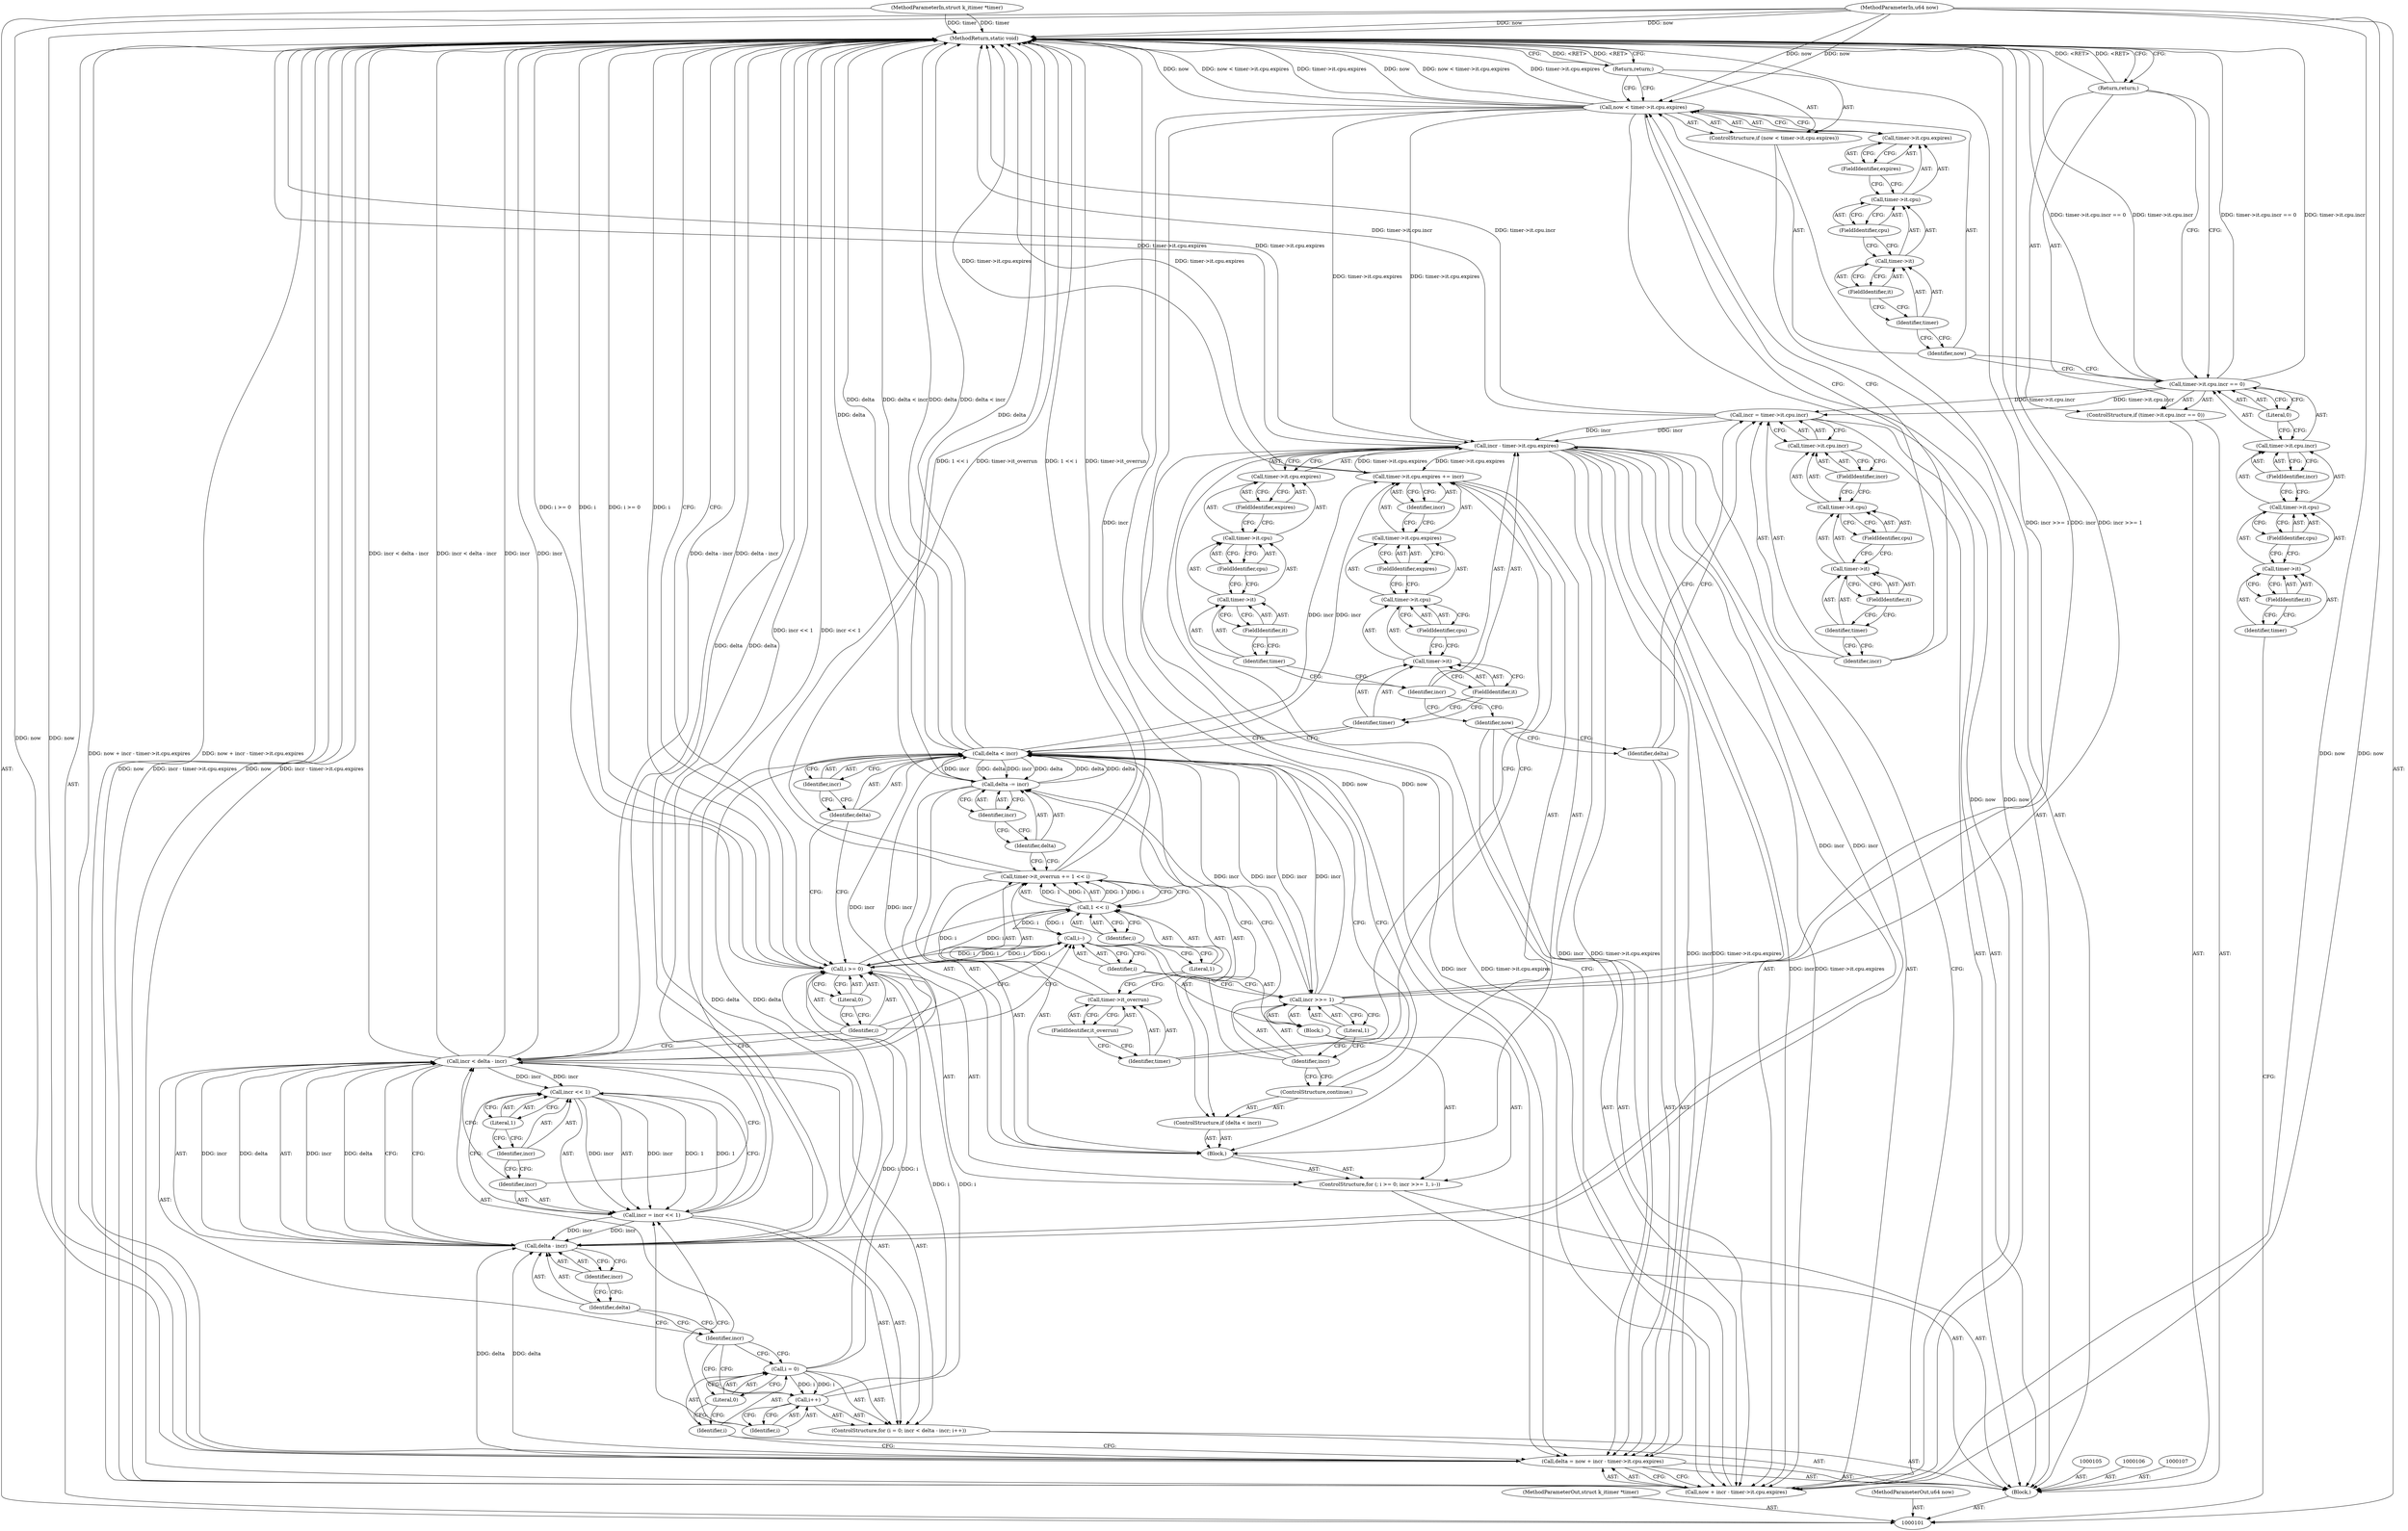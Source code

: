 digraph "1_linux_78c9c4dfbf8c04883941445a195276bb4bb92c76" {
"1000203" [label="(MethodReturn,static void)"];
"1000102" [label="(MethodParameterIn,struct k_itimer *timer)"];
"1000279" [label="(MethodParameterOut,struct k_itimer *timer)"];
"1000103" [label="(MethodParameterIn,u64 now)"];
"1000280" [label="(MethodParameterOut,u64 now)"];
"1000129" [label="(Return,return;)"];
"1000130" [label="(Call,incr = timer->it.cpu.incr)"];
"1000131" [label="(Identifier,incr)"];
"1000136" [label="(FieldIdentifier,it)"];
"1000137" [label="(FieldIdentifier,cpu)"];
"1000138" [label="(FieldIdentifier,incr)"];
"1000132" [label="(Call,timer->it.cpu.incr)"];
"1000133" [label="(Call,timer->it.cpu)"];
"1000134" [label="(Call,timer->it)"];
"1000135" [label="(Identifier,timer)"];
"1000139" [label="(Call,delta = now + incr - timer->it.cpu.expires)"];
"1000140" [label="(Identifier,delta)"];
"1000143" [label="(Call,incr - timer->it.cpu.expires)"];
"1000144" [label="(Identifier,incr)"];
"1000145" [label="(Call,timer->it.cpu.expires)"];
"1000146" [label="(Call,timer->it.cpu)"];
"1000147" [label="(Call,timer->it)"];
"1000148" [label="(Identifier,timer)"];
"1000149" [label="(FieldIdentifier,it)"];
"1000150" [label="(FieldIdentifier,cpu)"];
"1000151" [label="(FieldIdentifier,expires)"];
"1000141" [label="(Call,now + incr - timer->it.cpu.expires)"];
"1000142" [label="(Identifier,now)"];
"1000152" [label="(ControlStructure,for (i = 0; incr < delta - incr; i++))"];
"1000155" [label="(Literal,0)"];
"1000156" [label="(Call,incr < delta - incr)"];
"1000157" [label="(Identifier,incr)"];
"1000158" [label="(Call,delta - incr)"];
"1000159" [label="(Identifier,delta)"];
"1000160" [label="(Identifier,incr)"];
"1000161" [label="(Call,i++)"];
"1000162" [label="(Identifier,i)"];
"1000153" [label="(Call,i = 0)"];
"1000154" [label="(Identifier,i)"];
"1000167" [label="(Literal,1)"];
"1000163" [label="(Call,incr = incr << 1)"];
"1000164" [label="(Identifier,incr)"];
"1000165" [label="(Call,incr << 1)"];
"1000166" [label="(Identifier,incr)"];
"1000168" [label="(ControlStructure,for (; i >= 0; incr >>= 1, i--))"];
"1000171" [label="(Literal,0)"];
"1000172" [label="(Block,)"];
"1000173" [label="(Call,incr >>= 1)"];
"1000174" [label="(Identifier,incr)"];
"1000175" [label="(Literal,1)"];
"1000176" [label="(Call,i--)"];
"1000177" [label="(Identifier,i)"];
"1000178" [label="(Block,)"];
"1000169" [label="(Call,i >= 0)"];
"1000170" [label="(Identifier,i)"];
"1000104" [label="(Block,)"];
"1000182" [label="(Identifier,incr)"];
"1000179" [label="(ControlStructure,if (delta < incr))"];
"1000180" [label="(Call,delta < incr)"];
"1000181" [label="(Identifier,delta)"];
"1000183" [label="(ControlStructure,continue;)"];
"1000189" [label="(FieldIdentifier,it)"];
"1000190" [label="(FieldIdentifier,cpu)"];
"1000191" [label="(FieldIdentifier,expires)"];
"1000192" [label="(Identifier,incr)"];
"1000184" [label="(Call,timer->it.cpu.expires += incr)"];
"1000185" [label="(Call,timer->it.cpu.expires)"];
"1000186" [label="(Call,timer->it.cpu)"];
"1000187" [label="(Call,timer->it)"];
"1000188" [label="(Identifier,timer)"];
"1000193" [label="(Call,timer->it_overrun += 1 << i)"];
"1000194" [label="(Call,timer->it_overrun)"];
"1000195" [label="(Identifier,timer)"];
"1000197" [label="(Call,1 << i)"];
"1000198" [label="(Literal,1)"];
"1000199" [label="(Identifier,i)"];
"1000196" [label="(FieldIdentifier,it_overrun)"];
"1000202" [label="(Identifier,incr)"];
"1000200" [label="(Call,delta -= incr)"];
"1000201" [label="(Identifier,delta)"];
"1000108" [label="(ControlStructure,if (timer->it.cpu.incr == 0))"];
"1000114" [label="(FieldIdentifier,it)"];
"1000115" [label="(FieldIdentifier,cpu)"];
"1000116" [label="(FieldIdentifier,incr)"];
"1000117" [label="(Literal,0)"];
"1000109" [label="(Call,timer->it.cpu.incr == 0)"];
"1000110" [label="(Call,timer->it.cpu.incr)"];
"1000111" [label="(Call,timer->it.cpu)"];
"1000112" [label="(Call,timer->it)"];
"1000113" [label="(Identifier,timer)"];
"1000118" [label="(Return,return;)"];
"1000119" [label="(ControlStructure,if (now < timer->it.cpu.expires))"];
"1000122" [label="(Call,timer->it.cpu.expires)"];
"1000123" [label="(Call,timer->it.cpu)"];
"1000124" [label="(Call,timer->it)"];
"1000125" [label="(Identifier,timer)"];
"1000126" [label="(FieldIdentifier,it)"];
"1000127" [label="(FieldIdentifier,cpu)"];
"1000128" [label="(FieldIdentifier,expires)"];
"1000120" [label="(Call,now < timer->it.cpu.expires)"];
"1000121" [label="(Identifier,now)"];
"1000203" -> "1000101"  [label="AST: "];
"1000203" -> "1000118"  [label="CFG: "];
"1000203" -> "1000129"  [label="CFG: "];
"1000203" -> "1000169"  [label="CFG: "];
"1000129" -> "1000203"  [label="DDG: <RET>"];
"1000118" -> "1000203"  [label="DDG: <RET>"];
"1000158" -> "1000203"  [label="DDG: delta"];
"1000141" -> "1000203"  [label="DDG: now"];
"1000141" -> "1000203"  [label="DDG: incr - timer->it.cpu.expires"];
"1000184" -> "1000203"  [label="DDG: timer->it.cpu.expires"];
"1000169" -> "1000203"  [label="DDG: i >= 0"];
"1000169" -> "1000203"  [label="DDG: i"];
"1000180" -> "1000203"  [label="DDG: delta"];
"1000180" -> "1000203"  [label="DDG: delta < incr"];
"1000102" -> "1000203"  [label="DDG: timer"];
"1000193" -> "1000203"  [label="DDG: 1 << i"];
"1000193" -> "1000203"  [label="DDG: timer->it_overrun"];
"1000156" -> "1000203"  [label="DDG: incr < delta - incr"];
"1000156" -> "1000203"  [label="DDG: incr"];
"1000156" -> "1000203"  [label="DDG: delta - incr"];
"1000163" -> "1000203"  [label="DDG: incr << 1"];
"1000200" -> "1000203"  [label="DDG: delta"];
"1000130" -> "1000203"  [label="DDG: timer->it.cpu.incr"];
"1000139" -> "1000203"  [label="DDG: now + incr - timer->it.cpu.expires"];
"1000103" -> "1000203"  [label="DDG: now"];
"1000120" -> "1000203"  [label="DDG: now"];
"1000120" -> "1000203"  [label="DDG: now < timer->it.cpu.expires"];
"1000120" -> "1000203"  [label="DDG: timer->it.cpu.expires"];
"1000109" -> "1000203"  [label="DDG: timer->it.cpu.incr"];
"1000109" -> "1000203"  [label="DDG: timer->it.cpu.incr == 0"];
"1000173" -> "1000203"  [label="DDG: incr >>= 1"];
"1000173" -> "1000203"  [label="DDG: incr"];
"1000143" -> "1000203"  [label="DDG: timer->it.cpu.expires"];
"1000102" -> "1000101"  [label="AST: "];
"1000102" -> "1000203"  [label="DDG: timer"];
"1000279" -> "1000101"  [label="AST: "];
"1000103" -> "1000101"  [label="AST: "];
"1000103" -> "1000203"  [label="DDG: now"];
"1000103" -> "1000120"  [label="DDG: now"];
"1000103" -> "1000139"  [label="DDG: now"];
"1000103" -> "1000141"  [label="DDG: now"];
"1000280" -> "1000101"  [label="AST: "];
"1000129" -> "1000119"  [label="AST: "];
"1000129" -> "1000120"  [label="CFG: "];
"1000203" -> "1000129"  [label="CFG: "];
"1000129" -> "1000203"  [label="DDG: <RET>"];
"1000130" -> "1000104"  [label="AST: "];
"1000130" -> "1000132"  [label="CFG: "];
"1000131" -> "1000130"  [label="AST: "];
"1000132" -> "1000130"  [label="AST: "];
"1000140" -> "1000130"  [label="CFG: "];
"1000130" -> "1000203"  [label="DDG: timer->it.cpu.incr"];
"1000109" -> "1000130"  [label="DDG: timer->it.cpu.incr"];
"1000130" -> "1000143"  [label="DDG: incr"];
"1000131" -> "1000130"  [label="AST: "];
"1000131" -> "1000120"  [label="CFG: "];
"1000135" -> "1000131"  [label="CFG: "];
"1000136" -> "1000134"  [label="AST: "];
"1000136" -> "1000135"  [label="CFG: "];
"1000134" -> "1000136"  [label="CFG: "];
"1000137" -> "1000133"  [label="AST: "];
"1000137" -> "1000134"  [label="CFG: "];
"1000133" -> "1000137"  [label="CFG: "];
"1000138" -> "1000132"  [label="AST: "];
"1000138" -> "1000133"  [label="CFG: "];
"1000132" -> "1000138"  [label="CFG: "];
"1000132" -> "1000130"  [label="AST: "];
"1000132" -> "1000138"  [label="CFG: "];
"1000133" -> "1000132"  [label="AST: "];
"1000138" -> "1000132"  [label="AST: "];
"1000130" -> "1000132"  [label="CFG: "];
"1000133" -> "1000132"  [label="AST: "];
"1000133" -> "1000137"  [label="CFG: "];
"1000134" -> "1000133"  [label="AST: "];
"1000137" -> "1000133"  [label="AST: "];
"1000138" -> "1000133"  [label="CFG: "];
"1000134" -> "1000133"  [label="AST: "];
"1000134" -> "1000136"  [label="CFG: "];
"1000135" -> "1000134"  [label="AST: "];
"1000136" -> "1000134"  [label="AST: "];
"1000137" -> "1000134"  [label="CFG: "];
"1000135" -> "1000134"  [label="AST: "];
"1000135" -> "1000131"  [label="CFG: "];
"1000136" -> "1000135"  [label="CFG: "];
"1000139" -> "1000104"  [label="AST: "];
"1000139" -> "1000141"  [label="CFG: "];
"1000140" -> "1000139"  [label="AST: "];
"1000141" -> "1000139"  [label="AST: "];
"1000154" -> "1000139"  [label="CFG: "];
"1000139" -> "1000203"  [label="DDG: now + incr - timer->it.cpu.expires"];
"1000120" -> "1000139"  [label="DDG: now"];
"1000103" -> "1000139"  [label="DDG: now"];
"1000143" -> "1000139"  [label="DDG: incr"];
"1000143" -> "1000139"  [label="DDG: timer->it.cpu.expires"];
"1000139" -> "1000158"  [label="DDG: delta"];
"1000140" -> "1000139"  [label="AST: "];
"1000140" -> "1000130"  [label="CFG: "];
"1000142" -> "1000140"  [label="CFG: "];
"1000143" -> "1000141"  [label="AST: "];
"1000143" -> "1000145"  [label="CFG: "];
"1000144" -> "1000143"  [label="AST: "];
"1000145" -> "1000143"  [label="AST: "];
"1000141" -> "1000143"  [label="CFG: "];
"1000143" -> "1000203"  [label="DDG: timer->it.cpu.expires"];
"1000143" -> "1000139"  [label="DDG: incr"];
"1000143" -> "1000139"  [label="DDG: timer->it.cpu.expires"];
"1000143" -> "1000141"  [label="DDG: incr"];
"1000143" -> "1000141"  [label="DDG: timer->it.cpu.expires"];
"1000130" -> "1000143"  [label="DDG: incr"];
"1000120" -> "1000143"  [label="DDG: timer->it.cpu.expires"];
"1000143" -> "1000158"  [label="DDG: incr"];
"1000143" -> "1000184"  [label="DDG: timer->it.cpu.expires"];
"1000144" -> "1000143"  [label="AST: "];
"1000144" -> "1000142"  [label="CFG: "];
"1000148" -> "1000144"  [label="CFG: "];
"1000145" -> "1000143"  [label="AST: "];
"1000145" -> "1000151"  [label="CFG: "];
"1000146" -> "1000145"  [label="AST: "];
"1000151" -> "1000145"  [label="AST: "];
"1000143" -> "1000145"  [label="CFG: "];
"1000146" -> "1000145"  [label="AST: "];
"1000146" -> "1000150"  [label="CFG: "];
"1000147" -> "1000146"  [label="AST: "];
"1000150" -> "1000146"  [label="AST: "];
"1000151" -> "1000146"  [label="CFG: "];
"1000147" -> "1000146"  [label="AST: "];
"1000147" -> "1000149"  [label="CFG: "];
"1000148" -> "1000147"  [label="AST: "];
"1000149" -> "1000147"  [label="AST: "];
"1000150" -> "1000147"  [label="CFG: "];
"1000148" -> "1000147"  [label="AST: "];
"1000148" -> "1000144"  [label="CFG: "];
"1000149" -> "1000148"  [label="CFG: "];
"1000149" -> "1000147"  [label="AST: "];
"1000149" -> "1000148"  [label="CFG: "];
"1000147" -> "1000149"  [label="CFG: "];
"1000150" -> "1000146"  [label="AST: "];
"1000150" -> "1000147"  [label="CFG: "];
"1000146" -> "1000150"  [label="CFG: "];
"1000151" -> "1000145"  [label="AST: "];
"1000151" -> "1000146"  [label="CFG: "];
"1000145" -> "1000151"  [label="CFG: "];
"1000141" -> "1000139"  [label="AST: "];
"1000141" -> "1000143"  [label="CFG: "];
"1000142" -> "1000141"  [label="AST: "];
"1000143" -> "1000141"  [label="AST: "];
"1000139" -> "1000141"  [label="CFG: "];
"1000141" -> "1000203"  [label="DDG: now"];
"1000141" -> "1000203"  [label="DDG: incr - timer->it.cpu.expires"];
"1000120" -> "1000141"  [label="DDG: now"];
"1000103" -> "1000141"  [label="DDG: now"];
"1000143" -> "1000141"  [label="DDG: incr"];
"1000143" -> "1000141"  [label="DDG: timer->it.cpu.expires"];
"1000142" -> "1000141"  [label="AST: "];
"1000142" -> "1000140"  [label="CFG: "];
"1000144" -> "1000142"  [label="CFG: "];
"1000152" -> "1000104"  [label="AST: "];
"1000153" -> "1000152"  [label="AST: "];
"1000156" -> "1000152"  [label="AST: "];
"1000161" -> "1000152"  [label="AST: "];
"1000163" -> "1000152"  [label="AST: "];
"1000155" -> "1000153"  [label="AST: "];
"1000155" -> "1000154"  [label="CFG: "];
"1000153" -> "1000155"  [label="CFG: "];
"1000156" -> "1000152"  [label="AST: "];
"1000156" -> "1000158"  [label="CFG: "];
"1000157" -> "1000156"  [label="AST: "];
"1000158" -> "1000156"  [label="AST: "];
"1000164" -> "1000156"  [label="CFG: "];
"1000170" -> "1000156"  [label="CFG: "];
"1000156" -> "1000203"  [label="DDG: incr < delta - incr"];
"1000156" -> "1000203"  [label="DDG: incr"];
"1000156" -> "1000203"  [label="DDG: delta - incr"];
"1000158" -> "1000156"  [label="DDG: incr"];
"1000158" -> "1000156"  [label="DDG: delta"];
"1000156" -> "1000165"  [label="DDG: incr"];
"1000156" -> "1000180"  [label="DDG: incr"];
"1000157" -> "1000156"  [label="AST: "];
"1000157" -> "1000153"  [label="CFG: "];
"1000157" -> "1000161"  [label="CFG: "];
"1000159" -> "1000157"  [label="CFG: "];
"1000158" -> "1000156"  [label="AST: "];
"1000158" -> "1000160"  [label="CFG: "];
"1000159" -> "1000158"  [label="AST: "];
"1000160" -> "1000158"  [label="AST: "];
"1000156" -> "1000158"  [label="CFG: "];
"1000158" -> "1000203"  [label="DDG: delta"];
"1000158" -> "1000156"  [label="DDG: incr"];
"1000158" -> "1000156"  [label="DDG: delta"];
"1000139" -> "1000158"  [label="DDG: delta"];
"1000163" -> "1000158"  [label="DDG: incr"];
"1000143" -> "1000158"  [label="DDG: incr"];
"1000158" -> "1000180"  [label="DDG: delta"];
"1000159" -> "1000158"  [label="AST: "];
"1000159" -> "1000157"  [label="CFG: "];
"1000160" -> "1000159"  [label="CFG: "];
"1000160" -> "1000158"  [label="AST: "];
"1000160" -> "1000159"  [label="CFG: "];
"1000158" -> "1000160"  [label="CFG: "];
"1000161" -> "1000152"  [label="AST: "];
"1000161" -> "1000162"  [label="CFG: "];
"1000162" -> "1000161"  [label="AST: "];
"1000157" -> "1000161"  [label="CFG: "];
"1000153" -> "1000161"  [label="DDG: i"];
"1000161" -> "1000169"  [label="DDG: i"];
"1000162" -> "1000161"  [label="AST: "];
"1000162" -> "1000163"  [label="CFG: "];
"1000161" -> "1000162"  [label="CFG: "];
"1000153" -> "1000152"  [label="AST: "];
"1000153" -> "1000155"  [label="CFG: "];
"1000154" -> "1000153"  [label="AST: "];
"1000155" -> "1000153"  [label="AST: "];
"1000157" -> "1000153"  [label="CFG: "];
"1000153" -> "1000161"  [label="DDG: i"];
"1000153" -> "1000169"  [label="DDG: i"];
"1000154" -> "1000153"  [label="AST: "];
"1000154" -> "1000139"  [label="CFG: "];
"1000155" -> "1000154"  [label="CFG: "];
"1000167" -> "1000165"  [label="AST: "];
"1000167" -> "1000166"  [label="CFG: "];
"1000165" -> "1000167"  [label="CFG: "];
"1000163" -> "1000152"  [label="AST: "];
"1000163" -> "1000165"  [label="CFG: "];
"1000164" -> "1000163"  [label="AST: "];
"1000165" -> "1000163"  [label="AST: "];
"1000162" -> "1000163"  [label="CFG: "];
"1000163" -> "1000203"  [label="DDG: incr << 1"];
"1000163" -> "1000158"  [label="DDG: incr"];
"1000165" -> "1000163"  [label="DDG: incr"];
"1000165" -> "1000163"  [label="DDG: 1"];
"1000164" -> "1000163"  [label="AST: "];
"1000164" -> "1000156"  [label="CFG: "];
"1000166" -> "1000164"  [label="CFG: "];
"1000165" -> "1000163"  [label="AST: "];
"1000165" -> "1000167"  [label="CFG: "];
"1000166" -> "1000165"  [label="AST: "];
"1000167" -> "1000165"  [label="AST: "];
"1000163" -> "1000165"  [label="CFG: "];
"1000165" -> "1000163"  [label="DDG: incr"];
"1000165" -> "1000163"  [label="DDG: 1"];
"1000156" -> "1000165"  [label="DDG: incr"];
"1000166" -> "1000165"  [label="AST: "];
"1000166" -> "1000164"  [label="CFG: "];
"1000167" -> "1000166"  [label="CFG: "];
"1000168" -> "1000104"  [label="AST: "];
"1000169" -> "1000168"  [label="AST: "];
"1000172" -> "1000168"  [label="AST: "];
"1000178" -> "1000168"  [label="AST: "];
"1000171" -> "1000169"  [label="AST: "];
"1000171" -> "1000170"  [label="CFG: "];
"1000169" -> "1000171"  [label="CFG: "];
"1000172" -> "1000168"  [label="AST: "];
"1000173" -> "1000172"  [label="AST: "];
"1000176" -> "1000172"  [label="AST: "];
"1000173" -> "1000172"  [label="AST: "];
"1000173" -> "1000175"  [label="CFG: "];
"1000174" -> "1000173"  [label="AST: "];
"1000175" -> "1000173"  [label="AST: "];
"1000177" -> "1000173"  [label="CFG: "];
"1000173" -> "1000203"  [label="DDG: incr >>= 1"];
"1000173" -> "1000203"  [label="DDG: incr"];
"1000180" -> "1000173"  [label="DDG: incr"];
"1000173" -> "1000180"  [label="DDG: incr"];
"1000174" -> "1000173"  [label="AST: "];
"1000174" -> "1000183"  [label="CFG: "];
"1000174" -> "1000200"  [label="CFG: "];
"1000175" -> "1000174"  [label="CFG: "];
"1000175" -> "1000173"  [label="AST: "];
"1000175" -> "1000174"  [label="CFG: "];
"1000173" -> "1000175"  [label="CFG: "];
"1000176" -> "1000172"  [label="AST: "];
"1000176" -> "1000177"  [label="CFG: "];
"1000177" -> "1000176"  [label="AST: "];
"1000170" -> "1000176"  [label="CFG: "];
"1000176" -> "1000169"  [label="DDG: i"];
"1000197" -> "1000176"  [label="DDG: i"];
"1000169" -> "1000176"  [label="DDG: i"];
"1000177" -> "1000176"  [label="AST: "];
"1000177" -> "1000173"  [label="CFG: "];
"1000176" -> "1000177"  [label="CFG: "];
"1000178" -> "1000168"  [label="AST: "];
"1000179" -> "1000178"  [label="AST: "];
"1000184" -> "1000178"  [label="AST: "];
"1000193" -> "1000178"  [label="AST: "];
"1000200" -> "1000178"  [label="AST: "];
"1000169" -> "1000168"  [label="AST: "];
"1000169" -> "1000171"  [label="CFG: "];
"1000170" -> "1000169"  [label="AST: "];
"1000171" -> "1000169"  [label="AST: "];
"1000181" -> "1000169"  [label="CFG: "];
"1000203" -> "1000169"  [label="CFG: "];
"1000169" -> "1000203"  [label="DDG: i >= 0"];
"1000169" -> "1000203"  [label="DDG: i"];
"1000153" -> "1000169"  [label="DDG: i"];
"1000176" -> "1000169"  [label="DDG: i"];
"1000161" -> "1000169"  [label="DDG: i"];
"1000169" -> "1000176"  [label="DDG: i"];
"1000169" -> "1000197"  [label="DDG: i"];
"1000170" -> "1000169"  [label="AST: "];
"1000170" -> "1000176"  [label="CFG: "];
"1000170" -> "1000156"  [label="CFG: "];
"1000171" -> "1000170"  [label="CFG: "];
"1000104" -> "1000101"  [label="AST: "];
"1000105" -> "1000104"  [label="AST: "];
"1000106" -> "1000104"  [label="AST: "];
"1000107" -> "1000104"  [label="AST: "];
"1000108" -> "1000104"  [label="AST: "];
"1000119" -> "1000104"  [label="AST: "];
"1000130" -> "1000104"  [label="AST: "];
"1000139" -> "1000104"  [label="AST: "];
"1000152" -> "1000104"  [label="AST: "];
"1000168" -> "1000104"  [label="AST: "];
"1000182" -> "1000180"  [label="AST: "];
"1000182" -> "1000181"  [label="CFG: "];
"1000180" -> "1000182"  [label="CFG: "];
"1000179" -> "1000178"  [label="AST: "];
"1000180" -> "1000179"  [label="AST: "];
"1000183" -> "1000179"  [label="AST: "];
"1000180" -> "1000179"  [label="AST: "];
"1000180" -> "1000182"  [label="CFG: "];
"1000181" -> "1000180"  [label="AST: "];
"1000182" -> "1000180"  [label="AST: "];
"1000183" -> "1000180"  [label="CFG: "];
"1000188" -> "1000180"  [label="CFG: "];
"1000180" -> "1000203"  [label="DDG: delta"];
"1000180" -> "1000203"  [label="DDG: delta < incr"];
"1000180" -> "1000173"  [label="DDG: incr"];
"1000158" -> "1000180"  [label="DDG: delta"];
"1000200" -> "1000180"  [label="DDG: delta"];
"1000156" -> "1000180"  [label="DDG: incr"];
"1000173" -> "1000180"  [label="DDG: incr"];
"1000180" -> "1000184"  [label="DDG: incr"];
"1000180" -> "1000200"  [label="DDG: incr"];
"1000180" -> "1000200"  [label="DDG: delta"];
"1000181" -> "1000180"  [label="AST: "];
"1000181" -> "1000169"  [label="CFG: "];
"1000182" -> "1000181"  [label="CFG: "];
"1000183" -> "1000179"  [label="AST: "];
"1000183" -> "1000180"  [label="CFG: "];
"1000174" -> "1000183"  [label="CFG: "];
"1000189" -> "1000187"  [label="AST: "];
"1000189" -> "1000188"  [label="CFG: "];
"1000187" -> "1000189"  [label="CFG: "];
"1000190" -> "1000186"  [label="AST: "];
"1000190" -> "1000187"  [label="CFG: "];
"1000186" -> "1000190"  [label="CFG: "];
"1000191" -> "1000185"  [label="AST: "];
"1000191" -> "1000186"  [label="CFG: "];
"1000185" -> "1000191"  [label="CFG: "];
"1000192" -> "1000184"  [label="AST: "];
"1000192" -> "1000185"  [label="CFG: "];
"1000184" -> "1000192"  [label="CFG: "];
"1000184" -> "1000178"  [label="AST: "];
"1000184" -> "1000192"  [label="CFG: "];
"1000185" -> "1000184"  [label="AST: "];
"1000192" -> "1000184"  [label="AST: "];
"1000195" -> "1000184"  [label="CFG: "];
"1000184" -> "1000203"  [label="DDG: timer->it.cpu.expires"];
"1000180" -> "1000184"  [label="DDG: incr"];
"1000143" -> "1000184"  [label="DDG: timer->it.cpu.expires"];
"1000185" -> "1000184"  [label="AST: "];
"1000185" -> "1000191"  [label="CFG: "];
"1000186" -> "1000185"  [label="AST: "];
"1000191" -> "1000185"  [label="AST: "];
"1000192" -> "1000185"  [label="CFG: "];
"1000186" -> "1000185"  [label="AST: "];
"1000186" -> "1000190"  [label="CFG: "];
"1000187" -> "1000186"  [label="AST: "];
"1000190" -> "1000186"  [label="AST: "];
"1000191" -> "1000186"  [label="CFG: "];
"1000187" -> "1000186"  [label="AST: "];
"1000187" -> "1000189"  [label="CFG: "];
"1000188" -> "1000187"  [label="AST: "];
"1000189" -> "1000187"  [label="AST: "];
"1000190" -> "1000187"  [label="CFG: "];
"1000188" -> "1000187"  [label="AST: "];
"1000188" -> "1000180"  [label="CFG: "];
"1000189" -> "1000188"  [label="CFG: "];
"1000193" -> "1000178"  [label="AST: "];
"1000193" -> "1000197"  [label="CFG: "];
"1000194" -> "1000193"  [label="AST: "];
"1000197" -> "1000193"  [label="AST: "];
"1000201" -> "1000193"  [label="CFG: "];
"1000193" -> "1000203"  [label="DDG: 1 << i"];
"1000193" -> "1000203"  [label="DDG: timer->it_overrun"];
"1000197" -> "1000193"  [label="DDG: 1"];
"1000197" -> "1000193"  [label="DDG: i"];
"1000194" -> "1000193"  [label="AST: "];
"1000194" -> "1000196"  [label="CFG: "];
"1000195" -> "1000194"  [label="AST: "];
"1000196" -> "1000194"  [label="AST: "];
"1000198" -> "1000194"  [label="CFG: "];
"1000195" -> "1000194"  [label="AST: "];
"1000195" -> "1000184"  [label="CFG: "];
"1000196" -> "1000195"  [label="CFG: "];
"1000197" -> "1000193"  [label="AST: "];
"1000197" -> "1000199"  [label="CFG: "];
"1000198" -> "1000197"  [label="AST: "];
"1000199" -> "1000197"  [label="AST: "];
"1000193" -> "1000197"  [label="CFG: "];
"1000197" -> "1000176"  [label="DDG: i"];
"1000197" -> "1000193"  [label="DDG: 1"];
"1000197" -> "1000193"  [label="DDG: i"];
"1000169" -> "1000197"  [label="DDG: i"];
"1000198" -> "1000197"  [label="AST: "];
"1000198" -> "1000194"  [label="CFG: "];
"1000199" -> "1000198"  [label="CFG: "];
"1000199" -> "1000197"  [label="AST: "];
"1000199" -> "1000198"  [label="CFG: "];
"1000197" -> "1000199"  [label="CFG: "];
"1000196" -> "1000194"  [label="AST: "];
"1000196" -> "1000195"  [label="CFG: "];
"1000194" -> "1000196"  [label="CFG: "];
"1000202" -> "1000200"  [label="AST: "];
"1000202" -> "1000201"  [label="CFG: "];
"1000200" -> "1000202"  [label="CFG: "];
"1000200" -> "1000178"  [label="AST: "];
"1000200" -> "1000202"  [label="CFG: "];
"1000201" -> "1000200"  [label="AST: "];
"1000202" -> "1000200"  [label="AST: "];
"1000174" -> "1000200"  [label="CFG: "];
"1000200" -> "1000203"  [label="DDG: delta"];
"1000200" -> "1000180"  [label="DDG: delta"];
"1000180" -> "1000200"  [label="DDG: incr"];
"1000180" -> "1000200"  [label="DDG: delta"];
"1000201" -> "1000200"  [label="AST: "];
"1000201" -> "1000193"  [label="CFG: "];
"1000202" -> "1000201"  [label="CFG: "];
"1000108" -> "1000104"  [label="AST: "];
"1000109" -> "1000108"  [label="AST: "];
"1000118" -> "1000108"  [label="AST: "];
"1000114" -> "1000112"  [label="AST: "];
"1000114" -> "1000113"  [label="CFG: "];
"1000112" -> "1000114"  [label="CFG: "];
"1000115" -> "1000111"  [label="AST: "];
"1000115" -> "1000112"  [label="CFG: "];
"1000111" -> "1000115"  [label="CFG: "];
"1000116" -> "1000110"  [label="AST: "];
"1000116" -> "1000111"  [label="CFG: "];
"1000110" -> "1000116"  [label="CFG: "];
"1000117" -> "1000109"  [label="AST: "];
"1000117" -> "1000110"  [label="CFG: "];
"1000109" -> "1000117"  [label="CFG: "];
"1000109" -> "1000108"  [label="AST: "];
"1000109" -> "1000117"  [label="CFG: "];
"1000110" -> "1000109"  [label="AST: "];
"1000117" -> "1000109"  [label="AST: "];
"1000118" -> "1000109"  [label="CFG: "];
"1000121" -> "1000109"  [label="CFG: "];
"1000109" -> "1000203"  [label="DDG: timer->it.cpu.incr"];
"1000109" -> "1000203"  [label="DDG: timer->it.cpu.incr == 0"];
"1000109" -> "1000130"  [label="DDG: timer->it.cpu.incr"];
"1000110" -> "1000109"  [label="AST: "];
"1000110" -> "1000116"  [label="CFG: "];
"1000111" -> "1000110"  [label="AST: "];
"1000116" -> "1000110"  [label="AST: "];
"1000117" -> "1000110"  [label="CFG: "];
"1000111" -> "1000110"  [label="AST: "];
"1000111" -> "1000115"  [label="CFG: "];
"1000112" -> "1000111"  [label="AST: "];
"1000115" -> "1000111"  [label="AST: "];
"1000116" -> "1000111"  [label="CFG: "];
"1000112" -> "1000111"  [label="AST: "];
"1000112" -> "1000114"  [label="CFG: "];
"1000113" -> "1000112"  [label="AST: "];
"1000114" -> "1000112"  [label="AST: "];
"1000115" -> "1000112"  [label="CFG: "];
"1000113" -> "1000112"  [label="AST: "];
"1000113" -> "1000101"  [label="CFG: "];
"1000114" -> "1000113"  [label="CFG: "];
"1000118" -> "1000108"  [label="AST: "];
"1000118" -> "1000109"  [label="CFG: "];
"1000203" -> "1000118"  [label="CFG: "];
"1000118" -> "1000203"  [label="DDG: <RET>"];
"1000119" -> "1000104"  [label="AST: "];
"1000120" -> "1000119"  [label="AST: "];
"1000129" -> "1000119"  [label="AST: "];
"1000122" -> "1000120"  [label="AST: "];
"1000122" -> "1000128"  [label="CFG: "];
"1000123" -> "1000122"  [label="AST: "];
"1000128" -> "1000122"  [label="AST: "];
"1000120" -> "1000122"  [label="CFG: "];
"1000123" -> "1000122"  [label="AST: "];
"1000123" -> "1000127"  [label="CFG: "];
"1000124" -> "1000123"  [label="AST: "];
"1000127" -> "1000123"  [label="AST: "];
"1000128" -> "1000123"  [label="CFG: "];
"1000124" -> "1000123"  [label="AST: "];
"1000124" -> "1000126"  [label="CFG: "];
"1000125" -> "1000124"  [label="AST: "];
"1000126" -> "1000124"  [label="AST: "];
"1000127" -> "1000124"  [label="CFG: "];
"1000125" -> "1000124"  [label="AST: "];
"1000125" -> "1000121"  [label="CFG: "];
"1000126" -> "1000125"  [label="CFG: "];
"1000126" -> "1000124"  [label="AST: "];
"1000126" -> "1000125"  [label="CFG: "];
"1000124" -> "1000126"  [label="CFG: "];
"1000127" -> "1000123"  [label="AST: "];
"1000127" -> "1000124"  [label="CFG: "];
"1000123" -> "1000127"  [label="CFG: "];
"1000128" -> "1000122"  [label="AST: "];
"1000128" -> "1000123"  [label="CFG: "];
"1000122" -> "1000128"  [label="CFG: "];
"1000120" -> "1000119"  [label="AST: "];
"1000120" -> "1000122"  [label="CFG: "];
"1000121" -> "1000120"  [label="AST: "];
"1000122" -> "1000120"  [label="AST: "];
"1000129" -> "1000120"  [label="CFG: "];
"1000131" -> "1000120"  [label="CFG: "];
"1000120" -> "1000203"  [label="DDG: now"];
"1000120" -> "1000203"  [label="DDG: now < timer->it.cpu.expires"];
"1000120" -> "1000203"  [label="DDG: timer->it.cpu.expires"];
"1000103" -> "1000120"  [label="DDG: now"];
"1000120" -> "1000139"  [label="DDG: now"];
"1000120" -> "1000141"  [label="DDG: now"];
"1000120" -> "1000143"  [label="DDG: timer->it.cpu.expires"];
"1000121" -> "1000120"  [label="AST: "];
"1000121" -> "1000109"  [label="CFG: "];
"1000125" -> "1000121"  [label="CFG: "];
}
